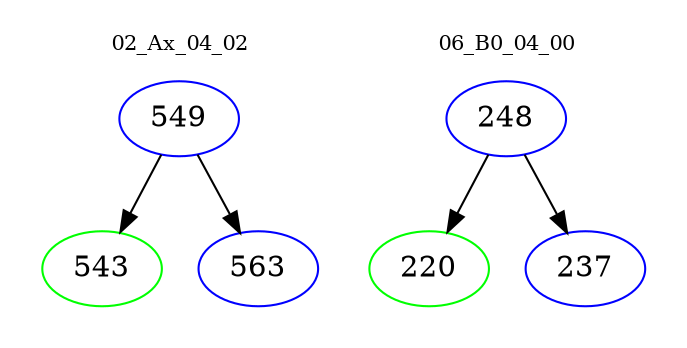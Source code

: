 digraph{
subgraph cluster_0 {
color = white
label = "02_Ax_04_02";
fontsize=10;
T0_549 [label="549", color="blue"]
T0_549 -> T0_543 [color="black"]
T0_543 [label="543", color="green"]
T0_549 -> T0_563 [color="black"]
T0_563 [label="563", color="blue"]
}
subgraph cluster_1 {
color = white
label = "06_B0_04_00";
fontsize=10;
T1_248 [label="248", color="blue"]
T1_248 -> T1_220 [color="black"]
T1_220 [label="220", color="green"]
T1_248 -> T1_237 [color="black"]
T1_237 [label="237", color="blue"]
}
}
